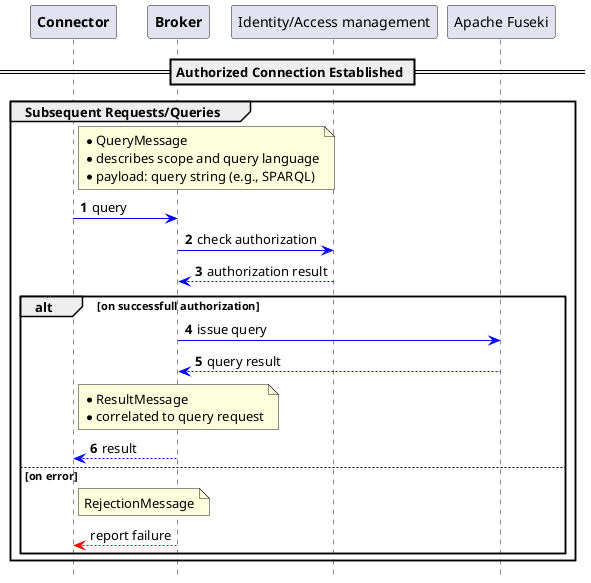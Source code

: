 @startuml
participant "**Connector**" as C
participant "**Broker**" as B
participant "Identity/Access management" as K
participant "Apache Fuseki" as F

autonumber
hide footbox

== Authorized Connection Established ==


group Subsequent Requests/Queries
    note right of C: *QueryMessage\n*describes scope and query language\n*payload: query string (e.g., SPARQL)
    C -[#blue]> B : query

    B -[#blue]> K : check authorization
    K --[#blue]> B : authorization result

    alt on successfull authorization
        B -[#blue]> F : issue query
        F --[#blue]> B : query result


        note right of C: *ResultMessage\n*correlated to query request
        B --[#blue]> C : result

    else on error
        autonumber stop
        note right of C: RejectionMessage
        B --[#red]> C : report failure
    end
end

@enduml